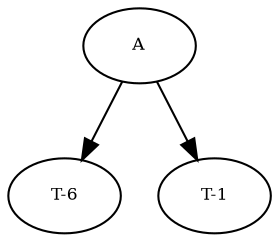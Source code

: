 digraph RGL__DirectedAdjacencyGraph {
    A [
        fontsize = 8,
        label = A
    ]

    "T-6" [
        fontsize = 8,
        label = "T-6"
    ]

    "T-1" [
        fontsize = 8,
        label = "T-1"
    ]

    A -> "T-6" [
        fontsize = 8
    ]

    A -> "T-1" [
        fontsize = 8
    ]
}
